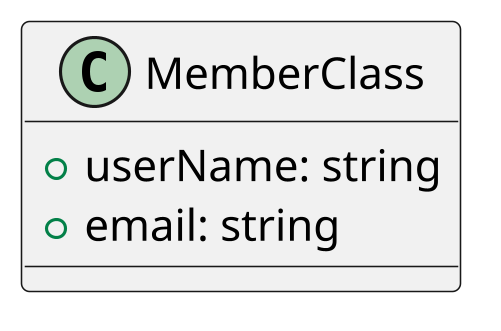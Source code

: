 @startuml ex01

skinparam dpi 300

class MemberClass {
    +userName: string
    +email: string
}

@endumls